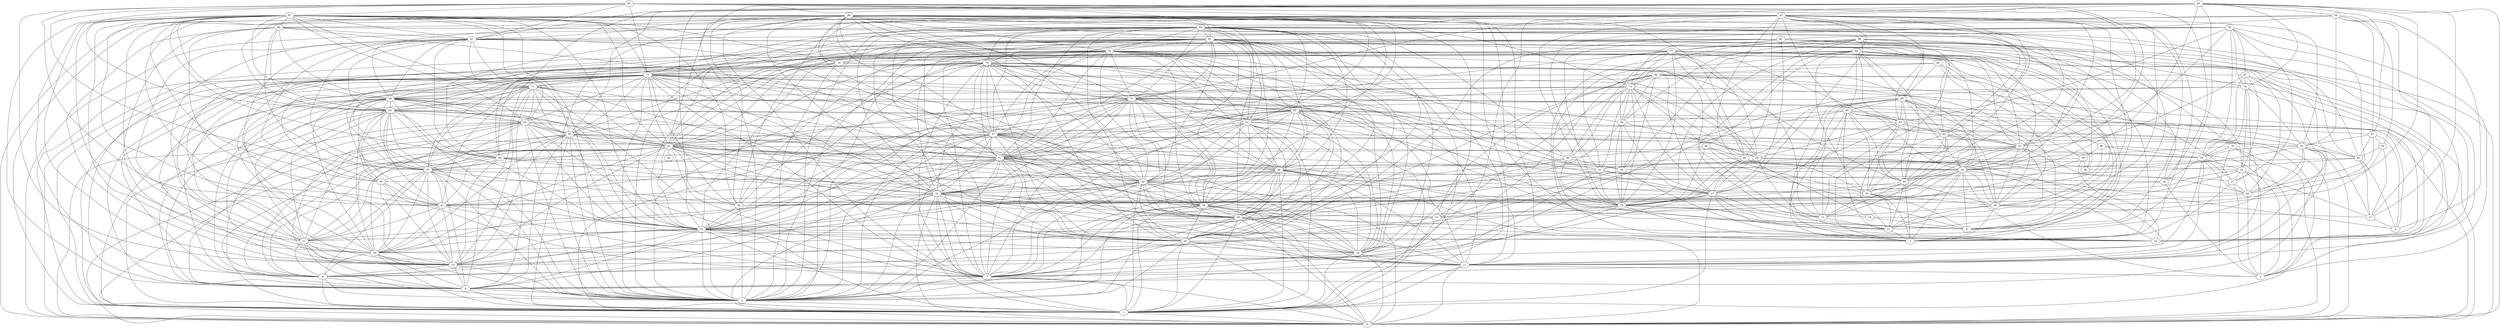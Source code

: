 digraph "sensornet-topology" {
label = "";
rankdir="BT";"0"->"1" [arrowhead = "both"] 
"0"->"7" [arrowhead = "both"] 
"0"->"11" [arrowhead = "both"] 
"0"->"19" [arrowhead = "both"] 
"0"->"20" [arrowhead = "both"] 
"0"->"25" [arrowhead = "both"] 
"0"->"29" [arrowhead = "both"] 
"0"->"33" [arrowhead = "both"] 
"0"->"42" [arrowhead = "both"] 
"0"->"45" [arrowhead = "both"] 
"0"->"46" [arrowhead = "both"] 
"0"->"51" [arrowhead = "both"] 
"0"->"52" [arrowhead = "both"] 
"0"->"57" [arrowhead = "both"] 
"0"->"61" [arrowhead = "both"] 
"0"->"69" [arrowhead = "both"] 
"0"->"70" [arrowhead = "both"] 
"0"->"75" [arrowhead = "both"] 
"0"->"78" [arrowhead = "both"] 
"0"->"79" [arrowhead = "both"] 
"0"->"83" [arrowhead = "both"] 
"0"->"92" [arrowhead = "both"] 
"0"->"95" [arrowhead = "both"] 
"0"->"96" [arrowhead = "both"] 
"1"->"2" [arrowhead = "both"] 
"1"->"7" [arrowhead = "both"] 
"1"->"8" [arrowhead = "both"] 
"1"->"9" [arrowhead = "both"] 
"1"->"10" [arrowhead = "both"] 
"1"->"11" [arrowhead = "both"] 
"1"->"18" [arrowhead = "both"] 
"1"->"19" [arrowhead = "both"] 
"1"->"20" [arrowhead = "both"] 
"1"->"22" [arrowhead = "both"] 
"1"->"25" [arrowhead = "both"] 
"1"->"27" [arrowhead = "both"] 
"1"->"29" [arrowhead = "both"] 
"1"->"33" [arrowhead = "both"] 
"1"->"42" [arrowhead = "both"] 
"1"->"46" [arrowhead = "both"] 
"1"->"52" [arrowhead = "both"] 
"1"->"57" [arrowhead = "both"] 
"1"->"58" [arrowhead = "both"] 
"1"->"59" [arrowhead = "both"] 
"1"->"61" [arrowhead = "both"] 
"1"->"62" [arrowhead = "both"] 
"1"->"68" [arrowhead = "both"] 
"1"->"69" [arrowhead = "both"] 
"1"->"70" [arrowhead = "both"] 
"1"->"72" [arrowhead = "both"] 
"1"->"75" [arrowhead = "both"] 
"1"->"79" [arrowhead = "both"] 
"1"->"83" [arrowhead = "both"] 
"1"->"92" [arrowhead = "both"] 
"1"->"96" [arrowhead = "both"] 
"2"->"7" [arrowhead = "both"] 
"2"->"8" [arrowhead = "both"] 
"2"->"9" [arrowhead = "both"] 
"2"->"15" [arrowhead = "both"] 
"2"->"18" [arrowhead = "both"] 
"2"->"20" [arrowhead = "both"] 
"2"->"21" [arrowhead = "both"] 
"2"->"22" [arrowhead = "both"] 
"2"->"25" [arrowhead = "both"] 
"2"->"26" [arrowhead = "both"] 
"2"->"29" [arrowhead = "both"] 
"2"->"33" [arrowhead = "both"] 
"2"->"42" [arrowhead = "both"] 
"2"->"46" [arrowhead = "both"] 
"2"->"47" [arrowhead = "both"] 
"2"->"51" [arrowhead = "both"] 
"2"->"57" [arrowhead = "both"] 
"2"->"58" [arrowhead = "both"] 
"2"->"59" [arrowhead = "both"] 
"2"->"65" [arrowhead = "both"] 
"2"->"68" [arrowhead = "both"] 
"2"->"70" [arrowhead = "both"] 
"2"->"71" [arrowhead = "both"] 
"2"->"72" [arrowhead = "both"] 
"2"->"75" [arrowhead = "both"] 
"2"->"76" [arrowhead = "both"] 
"2"->"79" [arrowhead = "both"] 
"2"->"83" [arrowhead = "both"] 
"2"->"85" [arrowhead = "both"] 
"2"->"92" [arrowhead = "both"] 
"2"->"93" [arrowhead = "both"] 
"2"->"95" [arrowhead = "both"] 
"2"->"96" [arrowhead = "both"] 
"2"->"97" [arrowhead = "both"] 
"3"->"11" [arrowhead = "both"] 
"3"->"24" [arrowhead = "both"] 
"3"->"28" [arrowhead = "both"] 
"3"->"37" [arrowhead = "both"] 
"3"->"41" [arrowhead = "both"] 
"3"->"43" [arrowhead = "both"] 
"3"->"74" [arrowhead = "both"] 
"3"->"78" [arrowhead = "both"] 
"3"->"87" [arrowhead = "both"] 
"3"->"88" [arrowhead = "both"] 
"3"->"91" [arrowhead = "both"] 
"4"->"17" [arrowhead = "both"] 
"4"->"43" [arrowhead = "both"] 
"4"->"44" [arrowhead = "both"] 
"4"->"63" [arrowhead = "both"] 
"4"->"67" [arrowhead = "both"] 
"4"->"94" [arrowhead = "both"] 
"5"->"12" [arrowhead = "both"] 
"5"->"30" [arrowhead = "both"] 
"5"->"31" [arrowhead = "both"] 
"5"->"35" [arrowhead = "both"] 
"5"->"37" [arrowhead = "both"] 
"5"->"40" [arrowhead = "both"] 
"5"->"43" [arrowhead = "both"] 
"5"->"48" [arrowhead = "both"] 
"5"->"62" [arrowhead = "both"] 
"5"->"77" [arrowhead = "both"] 
"5"->"80" [arrowhead = "both"] 
"5"->"81" [arrowhead = "both"] 
"5"->"82" [arrowhead = "both"] 
"5"->"85" [arrowhead = "both"] 
"5"->"90" [arrowhead = "both"] 
"5"->"93" [arrowhead = "both"] 
"5"->"98" [arrowhead = "both"] 
"6"->"16" [arrowhead = "both"] 
"6"->"23" [arrowhead = "both"] 
"6"->"27" [arrowhead = "both"] 
"6"->"35" [arrowhead = "both"] 
"6"->"43" [arrowhead = "both"] 
"6"->"46" [arrowhead = "both"] 
"6"->"66" [arrowhead = "both"] 
"6"->"77" [arrowhead = "both"] 
"6"->"85" [arrowhead = "both"] 
"6"->"92" [arrowhead = "both"] 
"6"->"93" [arrowhead = "both"] 
"6"->"95" [arrowhead = "both"] 
"6"->"96" [arrowhead = "both"] 
"7"->"11" [arrowhead = "both"] 
"7"->"19" [arrowhead = "both"] 
"7"->"20" [arrowhead = "both"] 
"7"->"22" [arrowhead = "both"] 
"7"->"25" [arrowhead = "both"] 
"7"->"29" [arrowhead = "both"] 
"7"->"31" [arrowhead = "both"] 
"7"->"33" [arrowhead = "both"] 
"7"->"34" [arrowhead = "both"] 
"7"->"42" [arrowhead = "both"] 
"7"->"46" [arrowhead = "both"] 
"7"->"51" [arrowhead = "both"] 
"7"->"52" [arrowhead = "both"] 
"7"->"59" [arrowhead = "both"] 
"7"->"61" [arrowhead = "both"] 
"7"->"69" [arrowhead = "both"] 
"7"->"70" [arrowhead = "both"] 
"7"->"72" [arrowhead = "both"] 
"7"->"75" [arrowhead = "both"] 
"7"->"78" [arrowhead = "both"] 
"7"->"79" [arrowhead = "both"] 
"7"->"83" [arrowhead = "both"] 
"7"->"92" [arrowhead = "both"] 
"7"->"96" [arrowhead = "both"] 
"8"->"9" [arrowhead = "both"] 
"8"->"15" [arrowhead = "both"] 
"8"->"18" [arrowhead = "both"] 
"8"->"21" [arrowhead = "both"] 
"8"->"22" [arrowhead = "both"] 
"8"->"23" [arrowhead = "both"] 
"8"->"32" [arrowhead = "both"] 
"8"->"45" [arrowhead = "both"] 
"8"->"47" [arrowhead = "both"] 
"8"->"51" [arrowhead = "both"] 
"8"->"52" [arrowhead = "both"] 
"8"->"58" [arrowhead = "both"] 
"8"->"59" [arrowhead = "both"] 
"8"->"65" [arrowhead = "both"] 
"8"->"68" [arrowhead = "both"] 
"8"->"71" [arrowhead = "both"] 
"8"->"72" [arrowhead = "both"] 
"8"->"75" [arrowhead = "both"] 
"8"->"95" [arrowhead = "both"] 
"8"->"97" [arrowhead = "both"] 
"9"->"10" [arrowhead = "both"] 
"9"->"15" [arrowhead = "both"] 
"9"->"18" [arrowhead = "both"] 
"9"->"21" [arrowhead = "both"] 
"9"->"22" [arrowhead = "both"] 
"9"->"47" [arrowhead = "both"] 
"9"->"51" [arrowhead = "both"] 
"9"->"52" [arrowhead = "both"] 
"9"->"53" [arrowhead = "both"] 
"9"->"58" [arrowhead = "both"] 
"9"->"65" [arrowhead = "both"] 
"9"->"68" [arrowhead = "both"] 
"9"->"71" [arrowhead = "both"] 
"9"->"72" [arrowhead = "both"] 
"9"->"97" [arrowhead = "both"] 
"10"->"23" [arrowhead = "both"] 
"10"->"29" [arrowhead = "both"] 
"10"->"36" [arrowhead = "both"] 
"10"->"39" [arrowhead = "both"] 
"10"->"73" [arrowhead = "both"] 
"10"->"86" [arrowhead = "both"] 
"10"->"91" [arrowhead = "both"] 
"11"->"19" [arrowhead = "both"] 
"11"->"20" [arrowhead = "both"] 
"11"->"22" [arrowhead = "both"] 
"11"->"25" [arrowhead = "both"] 
"11"->"29" [arrowhead = "both"] 
"11"->"33" [arrowhead = "both"] 
"11"->"42" [arrowhead = "both"] 
"11"->"46" [arrowhead = "both"] 
"11"->"51" [arrowhead = "both"] 
"11"->"53" [arrowhead = "both"] 
"11"->"57" [arrowhead = "both"] 
"11"->"69" [arrowhead = "both"] 
"11"->"70" [arrowhead = "both"] 
"11"->"75" [arrowhead = "both"] 
"11"->"79" [arrowhead = "both"] 
"11"->"83" [arrowhead = "both"] 
"11"->"92" [arrowhead = "both"] 
"11"->"96" [arrowhead = "both"] 
"12"->"13" [arrowhead = "both"] 
"12"->"30" [arrowhead = "both"] 
"12"->"35" [arrowhead = "both"] 
"12"->"40" [arrowhead = "both"] 
"12"->"43" [arrowhead = "both"] 
"12"->"55" [arrowhead = "both"] 
"12"->"63" [arrowhead = "both"] 
"12"->"69" [arrowhead = "both"] 
"12"->"80" [arrowhead = "both"] 
"12"->"85" [arrowhead = "both"] 
"12"->"90" [arrowhead = "both"] 
"12"->"93" [arrowhead = "both"] 
"12"->"96" [arrowhead = "both"] 
"13"->"27" [arrowhead = "both"] 
"13"->"30" [arrowhead = "both"] 
"13"->"35" [arrowhead = "both"] 
"13"->"40" [arrowhead = "both"] 
"13"->"49" [arrowhead = "both"] 
"13"->"62" [arrowhead = "both"] 
"13"->"77" [arrowhead = "both"] 
"13"->"79" [arrowhead = "both"] 
"13"->"80" [arrowhead = "both"] 
"13"->"85" [arrowhead = "both"] 
"13"->"90" [arrowhead = "both"] 
"13"->"99" [arrowhead = "both"] 
"14"->"22" [arrowhead = "both"] 
"14"->"23" [arrowhead = "both"] 
"14"->"25" [arrowhead = "both"] 
"14"->"27" [arrowhead = "both"] 
"14"->"36" [arrowhead = "both"] 
"14"->"39" [arrowhead = "both"] 
"14"->"49" [arrowhead = "both"] 
"14"->"73" [arrowhead = "both"] 
"14"->"77" [arrowhead = "both"] 
"14"->"86" [arrowhead = "both"] 
"14"->"99" [arrowhead = "both"] 
"15"->"18" [arrowhead = "both"] 
"15"->"21" [arrowhead = "both"] 
"15"->"22" [arrowhead = "both"] 
"15"->"27" [arrowhead = "both"] 
"15"->"31" [arrowhead = "both"] 
"15"->"34" [arrowhead = "both"] 
"15"->"42" [arrowhead = "both"] 
"15"->"47" [arrowhead = "both"] 
"15"->"48" [arrowhead = "both"] 
"15"->"52" [arrowhead = "both"] 
"15"->"58" [arrowhead = "both"] 
"15"->"59" [arrowhead = "both"] 
"15"->"60" [arrowhead = "both"] 
"15"->"68" [arrowhead = "both"] 
"15"->"71" [arrowhead = "both"] 
"15"->"72" [arrowhead = "both"] 
"15"->"79" [arrowhead = "both"] 
"15"->"81" [arrowhead = "both"] 
"15"->"84" [arrowhead = "both"] 
"15"->"97" [arrowhead = "both"] 
"15"->"98" [arrowhead = "both"] 
"16"->"23" [arrowhead = "both"] 
"16"->"54" [arrowhead = "both"] 
"16"->"56" [arrowhead = "both"] 
"17"->"30" [arrowhead = "both"] 
"17"->"41" [arrowhead = "both"] 
"17"->"44" [arrowhead = "both"] 
"17"->"45" [arrowhead = "both"] 
"17"->"54" [arrowhead = "both"] 
"17"->"94" [arrowhead = "both"] 
"17"->"95" [arrowhead = "both"] 
"18"->"21" [arrowhead = "both"] 
"18"->"22" [arrowhead = "both"] 
"18"->"23" [arrowhead = "both"] 
"18"->"31" [arrowhead = "both"] 
"18"->"32" [arrowhead = "both"] 
"18"->"34" [arrowhead = "both"] 
"18"->"47" [arrowhead = "both"] 
"18"->"51" [arrowhead = "both"] 
"18"->"52" [arrowhead = "both"] 
"18"->"58" [arrowhead = "both"] 
"18"->"59" [arrowhead = "both"] 
"18"->"65" [arrowhead = "both"] 
"18"->"71" [arrowhead = "both"] 
"18"->"72" [arrowhead = "both"] 
"18"->"81" [arrowhead = "both"] 
"18"->"82" [arrowhead = "both"] 
"18"->"84" [arrowhead = "both"] 
"18"->"97" [arrowhead = "both"] 
"19"->"20" [arrowhead = "both"] 
"19"->"25" [arrowhead = "both"] 
"19"->"29" [arrowhead = "both"] 
"19"->"33" [arrowhead = "both"] 
"19"->"42" [arrowhead = "both"] 
"19"->"46" [arrowhead = "both"] 
"19"->"51" [arrowhead = "both"] 
"19"->"57" [arrowhead = "both"] 
"19"->"61" [arrowhead = "both"] 
"19"->"70" [arrowhead = "both"] 
"19"->"74" [arrowhead = "both"] 
"19"->"75" [arrowhead = "both"] 
"19"->"79" [arrowhead = "both"] 
"19"->"83" [arrowhead = "both"] 
"19"->"89" [arrowhead = "both"] 
"19"->"92" [arrowhead = "both"] 
"19"->"93" [arrowhead = "both"] 
"19"->"96" [arrowhead = "both"] 
"20"->"22" [arrowhead = "both"] 
"20"->"25" [arrowhead = "both"] 
"20"->"29" [arrowhead = "both"] 
"20"->"33" [arrowhead = "both"] 
"20"->"42" [arrowhead = "both"] 
"20"->"45" [arrowhead = "both"] 
"20"->"46" [arrowhead = "both"] 
"20"->"51" [arrowhead = "both"] 
"20"->"52" [arrowhead = "both"] 
"20"->"57" [arrowhead = "both"] 
"20"->"61" [arrowhead = "both"] 
"20"->"69" [arrowhead = "both"] 
"20"->"72" [arrowhead = "both"] 
"20"->"75" [arrowhead = "both"] 
"20"->"79" [arrowhead = "both"] 
"20"->"80" [arrowhead = "both"] 
"20"->"83" [arrowhead = "both"] 
"20"->"91" [arrowhead = "both"] 
"20"->"92" [arrowhead = "both"] 
"20"->"96" [arrowhead = "both"] 
"21"->"22" [arrowhead = "both"] 
"21"->"31" [arrowhead = "both"] 
"21"->"33" [arrowhead = "both"] 
"21"->"47" [arrowhead = "both"] 
"21"->"52" [arrowhead = "both"] 
"21"->"58" [arrowhead = "both"] 
"21"->"59" [arrowhead = "both"] 
"21"->"65" [arrowhead = "both"] 
"21"->"68" [arrowhead = "both"] 
"21"->"72" [arrowhead = "both"] 
"21"->"77" [arrowhead = "both"] 
"21"->"81" [arrowhead = "both"] 
"21"->"96" [arrowhead = "both"] 
"21"->"97" [arrowhead = "both"] 
"22"->"25" [arrowhead = "both"] 
"22"->"26" [arrowhead = "both"] 
"22"->"33" [arrowhead = "both"] 
"22"->"42" [arrowhead = "both"] 
"22"->"47" [arrowhead = "both"] 
"22"->"51" [arrowhead = "both"] 
"22"->"52" [arrowhead = "both"] 
"22"->"57" [arrowhead = "both"] 
"22"->"58" [arrowhead = "both"] 
"22"->"59" [arrowhead = "both"] 
"22"->"65" [arrowhead = "both"] 
"22"->"68" [arrowhead = "both"] 
"22"->"70" [arrowhead = "both"] 
"22"->"71" [arrowhead = "both"] 
"22"->"75" [arrowhead = "both"] 
"22"->"76" [arrowhead = "both"] 
"22"->"83" [arrowhead = "both"] 
"22"->"87" [arrowhead = "both"] 
"22"->"95" [arrowhead = "both"] 
"22"->"97" [arrowhead = "both"] 
"23"->"24" [arrowhead = "both"] 
"23"->"27" [arrowhead = "both"] 
"23"->"32" [arrowhead = "both"] 
"23"->"36" [arrowhead = "both"] 
"23"->"47" [arrowhead = "both"] 
"23"->"49" [arrowhead = "both"] 
"23"->"56" [arrowhead = "both"] 
"23"->"60" [arrowhead = "both"] 
"23"->"64" [arrowhead = "both"] 
"23"->"66" [arrowhead = "both"] 
"23"->"68" [arrowhead = "both"] 
"23"->"77" [arrowhead = "both"] 
"23"->"82" [arrowhead = "both"] 
"23"->"86" [arrowhead = "both"] 
"23"->"93" [arrowhead = "both"] 
"23"->"99" [arrowhead = "both"] 
"24"->"37" [arrowhead = "both"] 
"24"->"41" [arrowhead = "both"] 
"24"->"45" [arrowhead = "both"] 
"24"->"46" [arrowhead = "both"] 
"24"->"53" [arrowhead = "both"] 
"24"->"59" [arrowhead = "both"] 
"24"->"87" [arrowhead = "both"] 
"24"->"91" [arrowhead = "both"] 
"24"->"95" [arrowhead = "both"] 
"25"->"29" [arrowhead = "both"] 
"25"->"33" [arrowhead = "both"] 
"25"->"42" [arrowhead = "both"] 
"25"->"46" [arrowhead = "both"] 
"25"->"51" [arrowhead = "both"] 
"25"->"52" [arrowhead = "both"] 
"25"->"57" [arrowhead = "both"] 
"25"->"61" [arrowhead = "both"] 
"25"->"64" [arrowhead = "both"] 
"25"->"69" [arrowhead = "both"] 
"25"->"70" [arrowhead = "both"] 
"25"->"72" [arrowhead = "both"] 
"25"->"79" [arrowhead = "both"] 
"25"->"83" [arrowhead = "both"] 
"25"->"86" [arrowhead = "both"] 
"25"->"88" [arrowhead = "both"] 
"25"->"92" [arrowhead = "both"] 
"25"->"96" [arrowhead = "both"] 
"26"->"27" [arrowhead = "both"] 
"26"->"35" [arrowhead = "both"] 
"26"->"40" [arrowhead = "both"] 
"26"->"43" [arrowhead = "both"] 
"26"->"47" [arrowhead = "both"] 
"26"->"52" [arrowhead = "both"] 
"26"->"72" [arrowhead = "both"] 
"26"->"77" [arrowhead = "both"] 
"26"->"90" [arrowhead = "both"] 
"26"->"93" [arrowhead = "both"] 
"26"->"96" [arrowhead = "both"] 
"26"->"97" [arrowhead = "both"] 
"27"->"28" [arrowhead = "both"] 
"27"->"32" [arrowhead = "both"] 
"27"->"49" [arrowhead = "both"] 
"27"->"51" [arrowhead = "both"] 
"27"->"56" [arrowhead = "both"] 
"27"->"63" [arrowhead = "both"] 
"27"->"64" [arrowhead = "both"] 
"27"->"65" [arrowhead = "both"] 
"27"->"71" [arrowhead = "both"] 
"27"->"73" [arrowhead = "both"] 
"27"->"76" [arrowhead = "both"] 
"27"->"82" [arrowhead = "both"] 
"27"->"99" [arrowhead = "both"] 
"28"->"32" [arrowhead = "both"] 
"28"->"53" [arrowhead = "both"] 
"28"->"82" [arrowhead = "both"] 
"28"->"98" [arrowhead = "both"] 
"29"->"33" [arrowhead = "both"] 
"29"->"41" [arrowhead = "both"] 
"29"->"42" [arrowhead = "both"] 
"29"->"46" [arrowhead = "both"] 
"29"->"51" [arrowhead = "both"] 
"29"->"52" [arrowhead = "both"] 
"29"->"57" [arrowhead = "both"] 
"29"->"60" [arrowhead = "both"] 
"29"->"61" [arrowhead = "both"] 
"29"->"69" [arrowhead = "both"] 
"29"->"70" [arrowhead = "both"] 
"29"->"75" [arrowhead = "both"] 
"29"->"83" [arrowhead = "both"] 
"29"->"92" [arrowhead = "both"] 
"29"->"96" [arrowhead = "both"] 
"30"->"35" [arrowhead = "both"] 
"30"->"40" [arrowhead = "both"] 
"30"->"43" [arrowhead = "both"] 
"30"->"55" [arrowhead = "both"] 
"30"->"62" [arrowhead = "both"] 
"30"->"63" [arrowhead = "both"] 
"30"->"67" [arrowhead = "both"] 
"30"->"85" [arrowhead = "both"] 
"30"->"89" [arrowhead = "both"] 
"30"->"90" [arrowhead = "both"] 
"30"->"93" [arrowhead = "both"] 
"31"->"33" [arrowhead = "both"] 
"31"->"34" [arrowhead = "both"] 
"31"->"41" [arrowhead = "both"] 
"31"->"43" [arrowhead = "both"] 
"31"->"47" [arrowhead = "both"] 
"31"->"48" [arrowhead = "both"] 
"31"->"55" [arrowhead = "both"] 
"31"->"57" [arrowhead = "both"] 
"31"->"65" [arrowhead = "both"] 
"31"->"68" [arrowhead = "both"] 
"31"->"71" [arrowhead = "both"] 
"31"->"84" [arrowhead = "both"] 
"31"->"93" [arrowhead = "both"] 
"31"->"97" [arrowhead = "both"] 
"31"->"98" [arrowhead = "both"] 
"32"->"44" [arrowhead = "both"] 
"32"->"58" [arrowhead = "both"] 
"32"->"68" [arrowhead = "both"] 
"32"->"73" [arrowhead = "both"] 
"32"->"77" [arrowhead = "both"] 
"32"->"78" [arrowhead = "both"] 
"32"->"94" [arrowhead = "both"] 
"33"->"42" [arrowhead = "both"] 
"33"->"46" [arrowhead = "both"] 
"33"->"48" [arrowhead = "both"] 
"33"->"51" [arrowhead = "both"] 
"33"->"52" [arrowhead = "both"] 
"33"->"57" [arrowhead = "both"] 
"33"->"61" [arrowhead = "both"] 
"33"->"69" [arrowhead = "both"] 
"33"->"70" [arrowhead = "both"] 
"33"->"71" [arrowhead = "both"] 
"33"->"72" [arrowhead = "both"] 
"33"->"75" [arrowhead = "both"] 
"33"->"79" [arrowhead = "both"] 
"33"->"92" [arrowhead = "both"] 
"33"->"96" [arrowhead = "both"] 
"34"->"43" [arrowhead = "both"] 
"34"->"47" [arrowhead = "both"] 
"34"->"65" [arrowhead = "both"] 
"34"->"68" [arrowhead = "both"] 
"34"->"79" [arrowhead = "both"] 
"34"->"81" [arrowhead = "both"] 
"34"->"97" [arrowhead = "both"] 
"35"->"40" [arrowhead = "both"] 
"35"->"42" [arrowhead = "both"] 
"35"->"43" [arrowhead = "both"] 
"35"->"55" [arrowhead = "both"] 
"35"->"56" [arrowhead = "both"] 
"35"->"62" [arrowhead = "both"] 
"35"->"63" [arrowhead = "both"] 
"35"->"80" [arrowhead = "both"] 
"35"->"90" [arrowhead = "both"] 
"35"->"93" [arrowhead = "both"] 
"36"->"39" [arrowhead = "both"] 
"36"->"60" [arrowhead = "both"] 
"36"->"64" [arrowhead = "both"] 
"36"->"72" [arrowhead = "both"] 
"36"->"73" [arrowhead = "both"] 
"36"->"99" [arrowhead = "both"] 
"37"->"41" [arrowhead = "both"] 
"37"->"53" [arrowhead = "both"] 
"37"->"55" [arrowhead = "both"] 
"37"->"74" [arrowhead = "both"] 
"37"->"86" [arrowhead = "both"] 
"37"->"91" [arrowhead = "both"] 
"38"->"39" [arrowhead = "both"] 
"38"->"45" [arrowhead = "both"] 
"38"->"82" [arrowhead = "both"] 
"38"->"89" [arrowhead = "both"] 
"39"->"86" [arrowhead = "both"] 
"39"->"88" [arrowhead = "both"] 
"40"->"43" [arrowhead = "both"] 
"40"->"55" [arrowhead = "both"] 
"40"->"62" [arrowhead = "both"] 
"40"->"63" [arrowhead = "both"] 
"40"->"76" [arrowhead = "both"] 
"40"->"80" [arrowhead = "both"] 
"40"->"85" [arrowhead = "both"] 
"40"->"90" [arrowhead = "both"] 
"40"->"93" [arrowhead = "both"] 
"40"->"96" [arrowhead = "both"] 
"41"->"49" [arrowhead = "both"] 
"41"->"53" [arrowhead = "both"] 
"41"->"74" [arrowhead = "both"] 
"41"->"81" [arrowhead = "both"] 
"41"->"87" [arrowhead = "both"] 
"42"->"44" [arrowhead = "both"] 
"42"->"46" [arrowhead = "both"] 
"42"->"51" [arrowhead = "both"] 
"42"->"52" [arrowhead = "both"] 
"42"->"57" [arrowhead = "both"] 
"42"->"58" [arrowhead = "both"] 
"42"->"61" [arrowhead = "both"] 
"42"->"69" [arrowhead = "both"] 
"42"->"70" [arrowhead = "both"] 
"42"->"71" [arrowhead = "both"] 
"42"->"72" [arrowhead = "both"] 
"42"->"75" [arrowhead = "both"] 
"42"->"79" [arrowhead = "both"] 
"42"->"83" [arrowhead = "both"] 
"42"->"96" [arrowhead = "both"] 
"43"->"45" [arrowhead = "both"] 
"43"->"48" [arrowhead = "both"] 
"43"->"55" [arrowhead = "both"] 
"43"->"56" [arrowhead = "both"] 
"43"->"62" [arrowhead = "both"] 
"43"->"66" [arrowhead = "both"] 
"43"->"76" [arrowhead = "both"] 
"43"->"80" [arrowhead = "both"] 
"43"->"81" [arrowhead = "both"] 
"43"->"84" [arrowhead = "both"] 
"43"->"85" [arrowhead = "both"] 
"43"->"90" [arrowhead = "both"] 
"43"->"95" [arrowhead = "both"] 
"43"->"98" [arrowhead = "both"] 
"44"->"45" [arrowhead = "both"] 
"44"->"54" [arrowhead = "both"] 
"44"->"67" [arrowhead = "both"] 
"44"->"70" [arrowhead = "both"] 
"44"->"82" [arrowhead = "both"] 
"44"->"92" [arrowhead = "both"] 
"45"->"58" [arrowhead = "both"] 
"45"->"67" [arrowhead = "both"] 
"45"->"70" [arrowhead = "both"] 
"45"->"74" [arrowhead = "both"] 
"45"->"93" [arrowhead = "both"] 
"45"->"94" [arrowhead = "both"] 
"46"->"51" [arrowhead = "both"] 
"46"->"52" [arrowhead = "both"] 
"46"->"56" [arrowhead = "both"] 
"46"->"57" [arrowhead = "both"] 
"46"->"61" [arrowhead = "both"] 
"46"->"69" [arrowhead = "both"] 
"46"->"70" [arrowhead = "both"] 
"46"->"75" [arrowhead = "both"] 
"46"->"79" [arrowhead = "both"] 
"46"->"83" [arrowhead = "both"] 
"46"->"92" [arrowhead = "both"] 
"47"->"48" [arrowhead = "both"] 
"47"->"52" [arrowhead = "both"] 
"47"->"58" [arrowhead = "both"] 
"47"->"59" [arrowhead = "both"] 
"47"->"65" [arrowhead = "both"] 
"47"->"68" [arrowhead = "both"] 
"47"->"71" [arrowhead = "both"] 
"47"->"72" [arrowhead = "both"] 
"47"->"73" [arrowhead = "both"] 
"47"->"76" [arrowhead = "both"] 
"47"->"81" [arrowhead = "both"] 
"47"->"84" [arrowhead = "both"] 
"47"->"86" [arrowhead = "both"] 
"47"->"98" [arrowhead = "both"] 
"48"->"55" [arrowhead = "both"] 
"48"->"65" [arrowhead = "both"] 
"48"->"72" [arrowhead = "both"] 
"48"->"81" [arrowhead = "both"] 
"48"->"83" [arrowhead = "both"] 
"48"->"93" [arrowhead = "both"] 
"48"->"97" [arrowhead = "both"] 
"49"->"52" [arrowhead = "both"] 
"49"->"63" [arrowhead = "both"] 
"49"->"64" [arrowhead = "both"] 
"49"->"72" [arrowhead = "both"] 
"49"->"73" [arrowhead = "both"] 
"49"->"77" [arrowhead = "both"] 
"50"->"52" [arrowhead = "both"] 
"51"->"52" [arrowhead = "both"] 
"51"->"57" [arrowhead = "both"] 
"51"->"58" [arrowhead = "both"] 
"51"->"59" [arrowhead = "both"] 
"51"->"61" [arrowhead = "both"] 
"51"->"68" [arrowhead = "both"] 
"51"->"69" [arrowhead = "both"] 
"51"->"70" [arrowhead = "both"] 
"51"->"72" [arrowhead = "both"] 
"51"->"73" [arrowhead = "both"] 
"51"->"75" [arrowhead = "both"] 
"51"->"77" [arrowhead = "both"] 
"51"->"79" [arrowhead = "both"] 
"51"->"83" [arrowhead = "both"] 
"51"->"84" [arrowhead = "both"] 
"51"->"92" [arrowhead = "both"] 
"51"->"96" [arrowhead = "both"] 
"52"->"57" [arrowhead = "both"] 
"52"->"58" [arrowhead = "both"] 
"52"->"59" [arrowhead = "both"] 
"52"->"65" [arrowhead = "both"] 
"52"->"68" [arrowhead = "both"] 
"52"->"70" [arrowhead = "both"] 
"52"->"71" [arrowhead = "both"] 
"52"->"72" [arrowhead = "both"] 
"52"->"75" [arrowhead = "both"] 
"52"->"76" [arrowhead = "both"] 
"52"->"79" [arrowhead = "both"] 
"52"->"83" [arrowhead = "both"] 
"52"->"92" [arrowhead = "both"] 
"52"->"96" [arrowhead = "both"] 
"52"->"97" [arrowhead = "both"] 
"53"->"61" [arrowhead = "both"] 
"53"->"65" [arrowhead = "both"] 
"53"->"74" [arrowhead = "both"] 
"53"->"78" [arrowhead = "both"] 
"53"->"87" [arrowhead = "both"] 
"53"->"88" [arrowhead = "both"] 
"53"->"91" [arrowhead = "both"] 
"54"->"67" [arrowhead = "both"] 
"54"->"94" [arrowhead = "both"] 
"55"->"62" [arrowhead = "both"] 
"55"->"80" [arrowhead = "both"] 
"55"->"81" [arrowhead = "both"] 
"55"->"85" [arrowhead = "both"] 
"55"->"87" [arrowhead = "both"] 
"55"->"90" [arrowhead = "both"] 
"55"->"91" [arrowhead = "both"] 
"55"->"93" [arrowhead = "both"] 
"55"->"98" [arrowhead = "both"] 
"56"->"66" [arrowhead = "both"] 
"56"->"73" [arrowhead = "both"] 
"56"->"77" [arrowhead = "both"] 
"56"->"85" [arrowhead = "both"] 
"56"->"93" [arrowhead = "both"] 
"56"->"96" [arrowhead = "both"] 
"57"->"61" [arrowhead = "both"] 
"57"->"69" [arrowhead = "both"] 
"57"->"70" [arrowhead = "both"] 
"57"->"72" [arrowhead = "both"] 
"57"->"75" [arrowhead = "both"] 
"57"->"79" [arrowhead = "both"] 
"57"->"81" [arrowhead = "both"] 
"57"->"83" [arrowhead = "both"] 
"57"->"92" [arrowhead = "both"] 
"57"->"96" [arrowhead = "both"] 
"58"->"59" [arrowhead = "both"] 
"58"->"65" [arrowhead = "both"] 
"58"->"68" [arrowhead = "both"] 
"58"->"71" [arrowhead = "both"] 
"58"->"72" [arrowhead = "both"] 
"58"->"82" [arrowhead = "both"] 
"58"->"90" [arrowhead = "both"] 
"58"->"95" [arrowhead = "both"] 
"58"->"97" [arrowhead = "both"] 
"59"->"65" [arrowhead = "both"] 
"59"->"68" [arrowhead = "both"] 
"59"->"71" [arrowhead = "both"] 
"59"->"72" [arrowhead = "both"] 
"59"->"81" [arrowhead = "both"] 
"59"->"97" [arrowhead = "both"] 
"60"->"66" [arrowhead = "both"] 
"60"->"73" [arrowhead = "both"] 
"60"->"79" [arrowhead = "both"] 
"60"->"86" [arrowhead = "both"] 
"60"->"92" [arrowhead = "both"] 
"61"->"69" [arrowhead = "both"] 
"61"->"70" [arrowhead = "both"] 
"61"->"75" [arrowhead = "both"] 
"61"->"79" [arrowhead = "both"] 
"61"->"83" [arrowhead = "both"] 
"61"->"92" [arrowhead = "both"] 
"61"->"96" [arrowhead = "both"] 
"62"->"63" [arrowhead = "both"] 
"62"->"80" [arrowhead = "both"] 
"62"->"84" [arrowhead = "both"] 
"62"->"85" [arrowhead = "both"] 
"62"->"90" [arrowhead = "both"] 
"62"->"93" [arrowhead = "both"] 
"63"->"69" [arrowhead = "both"] 
"63"->"77" [arrowhead = "both"] 
"63"->"80" [arrowhead = "both"] 
"63"->"85" [arrowhead = "both"] 
"63"->"90" [arrowhead = "both"] 
"63"->"91" [arrowhead = "both"] 
"63"->"99" [arrowhead = "both"] 
"64"->"73" [arrowhead = "both"] 
"64"->"75" [arrowhead = "both"] 
"64"->"77" [arrowhead = "both"] 
"64"->"80" [arrowhead = "both"] 
"64"->"86" [arrowhead = "both"] 
"64"->"99" [arrowhead = "both"] 
"65"->"68" [arrowhead = "both"] 
"65"->"71" [arrowhead = "both"] 
"65"->"72" [arrowhead = "both"] 
"65"->"77" [arrowhead = "both"] 
"65"->"81" [arrowhead = "both"] 
"65"->"84" [arrowhead = "both"] 
"65"->"96" [arrowhead = "both"] 
"65"->"97" [arrowhead = "both"] 
"65"->"98" [arrowhead = "both"] 
"66"->"73" [arrowhead = "both"] 
"66"->"90" [arrowhead = "both"] 
"67"->"80" [arrowhead = "both"] 
"67"->"94" [arrowhead = "both"] 
"67"->"95" [arrowhead = "both"] 
"68"->"71" [arrowhead = "both"] 
"68"->"72" [arrowhead = "both"] 
"68"->"73" [arrowhead = "both"] 
"68"->"81" [arrowhead = "both"] 
"68"->"82" [arrowhead = "both"] 
"68"->"84" [arrowhead = "both"] 
"68"->"96" [arrowhead = "both"] 
"68"->"97" [arrowhead = "both"] 
"69"->"70" [arrowhead = "both"] 
"69"->"75" [arrowhead = "both"] 
"69"->"79" [arrowhead = "both"] 
"69"->"83" [arrowhead = "both"] 
"69"->"92" [arrowhead = "both"] 
"69"->"96" [arrowhead = "both"] 
"70"->"72" [arrowhead = "both"] 
"70"->"74" [arrowhead = "both"] 
"70"->"75" [arrowhead = "both"] 
"70"->"79" [arrowhead = "both"] 
"70"->"83" [arrowhead = "both"] 
"70"->"92" [arrowhead = "both"] 
"70"->"95" [arrowhead = "both"] 
"70"->"96" [arrowhead = "both"] 
"71"->"72" [arrowhead = "both"] 
"71"->"81" [arrowhead = "both"] 
"71"->"83" [arrowhead = "both"] 
"71"->"97" [arrowhead = "both"] 
"72"->"75" [arrowhead = "both"] 
"72"->"76" [arrowhead = "both"] 
"72"->"83" [arrowhead = "both"] 
"72"->"92" [arrowhead = "both"] 
"72"->"97" [arrowhead = "both"] 
"72"->"98" [arrowhead = "both"] 
"73"->"77" [arrowhead = "both"] 
"73"->"82" [arrowhead = "both"] 
"73"->"86" [arrowhead = "both"] 
"73"->"97" [arrowhead = "both"] 
"73"->"99" [arrowhead = "both"] 
"74"->"87" [arrowhead = "both"] 
"74"->"91" [arrowhead = "both"] 
"74"->"95" [arrowhead = "both"] 
"74"->"99" [arrowhead = "both"] 
"75"->"79" [arrowhead = "both"] 
"75"->"83" [arrowhead = "both"] 
"75"->"92" [arrowhead = "both"] 
"75"->"96" [arrowhead = "both"] 
"76"->"77" [arrowhead = "both"] 
"76"->"90" [arrowhead = "both"] 
"76"->"93" [arrowhead = "both"] 
"76"->"97" [arrowhead = "both"] 
"77"->"82" [arrowhead = "both"] 
"77"->"83" [arrowhead = "both"] 
"77"->"99" [arrowhead = "both"] 
"78"->"82" [arrowhead = "both"] 
"79"->"81" [arrowhead = "both"] 
"79"->"83" [arrowhead = "both"] 
"79"->"92" [arrowhead = "both"] 
"79"->"96" [arrowhead = "both"] 
"80"->"85" [arrowhead = "both"] 
"80"->"90" [arrowhead = "both"] 
"80"->"93" [arrowhead = "both"] 
"81"->"84" [arrowhead = "both"] 
"81"->"91" [arrowhead = "both"] 
"81"->"93" [arrowhead = "both"] 
"81"->"95" [arrowhead = "both"] 
"81"->"97" [arrowhead = "both"] 
"81"->"98" [arrowhead = "both"] 
"82"->"94" [arrowhead = "both"] 
"83"->"92" [arrowhead = "both"] 
"83"->"96" [arrowhead = "both"] 
"83"->"98" [arrowhead = "both"] 
"84"->"93" [arrowhead = "both"] 
"84"->"97" [arrowhead = "both"] 
"85"->"89" [arrowhead = "both"] 
"85"->"90" [arrowhead = "both"] 
"85"->"93" [arrowhead = "both"] 
"86"->"89" [arrowhead = "both"] 
"87"->"91" [arrowhead = "both"] 
"88"->"89" [arrowhead = "both"] 
"90"->"93" [arrowhead = "both"] 
"92"->"94" [arrowhead = "both"] 
"92"->"96" [arrowhead = "both"] 
"93"->"95" [arrowhead = "both"] 
"93"->"98" [arrowhead = "both"] 
"94"->"95" [arrowhead = "both"] 
"97"->"98" [arrowhead = "both"] 
}